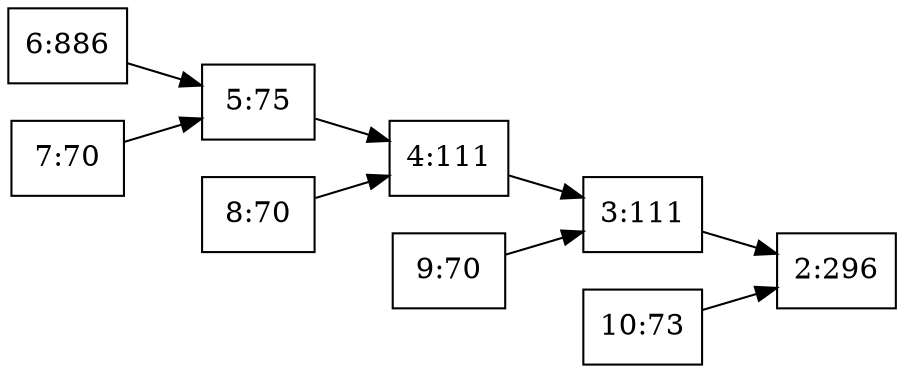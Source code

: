digraph g { 
	rankdir = LR 
	2 [shape=box, label="2:296"] 
	3 [shape=box, label="3:111"] 
	3 -> 2
	4 [shape=box, label="4:111"] 
	4 -> 3
	5 [shape=box, label="5:75"] 
	5 -> 4
	6 [shape=box, label="6:886"] 
	6 -> 5
	7 [shape=box, label="7:70"] 
	7 -> 5
	8 [shape=box, label="8:70"] 
	8 -> 4
	9 [shape=box, label="9:70"] 
	9 -> 3
	10 [shape=box, label="10:73"] 
	10 -> 2
} 
